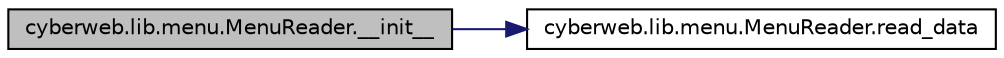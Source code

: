 digraph G
{
  edge [fontname="Helvetica",fontsize="10",labelfontname="Helvetica",labelfontsize="10"];
  node [fontname="Helvetica",fontsize="10",shape=record];
  rankdir="LR";
  Node1 [label="cyberweb.lib.menu.MenuReader.__init__",height=0.2,width=0.4,color="black", fillcolor="grey75", style="filled" fontcolor="black"];
  Node1 -> Node2 [color="midnightblue",fontsize="10",style="solid",fontname="Helvetica"];
  Node2 [label="cyberweb.lib.menu.MenuReader.read_data",height=0.2,width=0.4,color="black", fillcolor="white", style="filled",URL="$classcyberweb_1_1lib_1_1menu_1_1_menu_reader.html#a02cb47048afe355e99f85450bb761ea3"];
}
